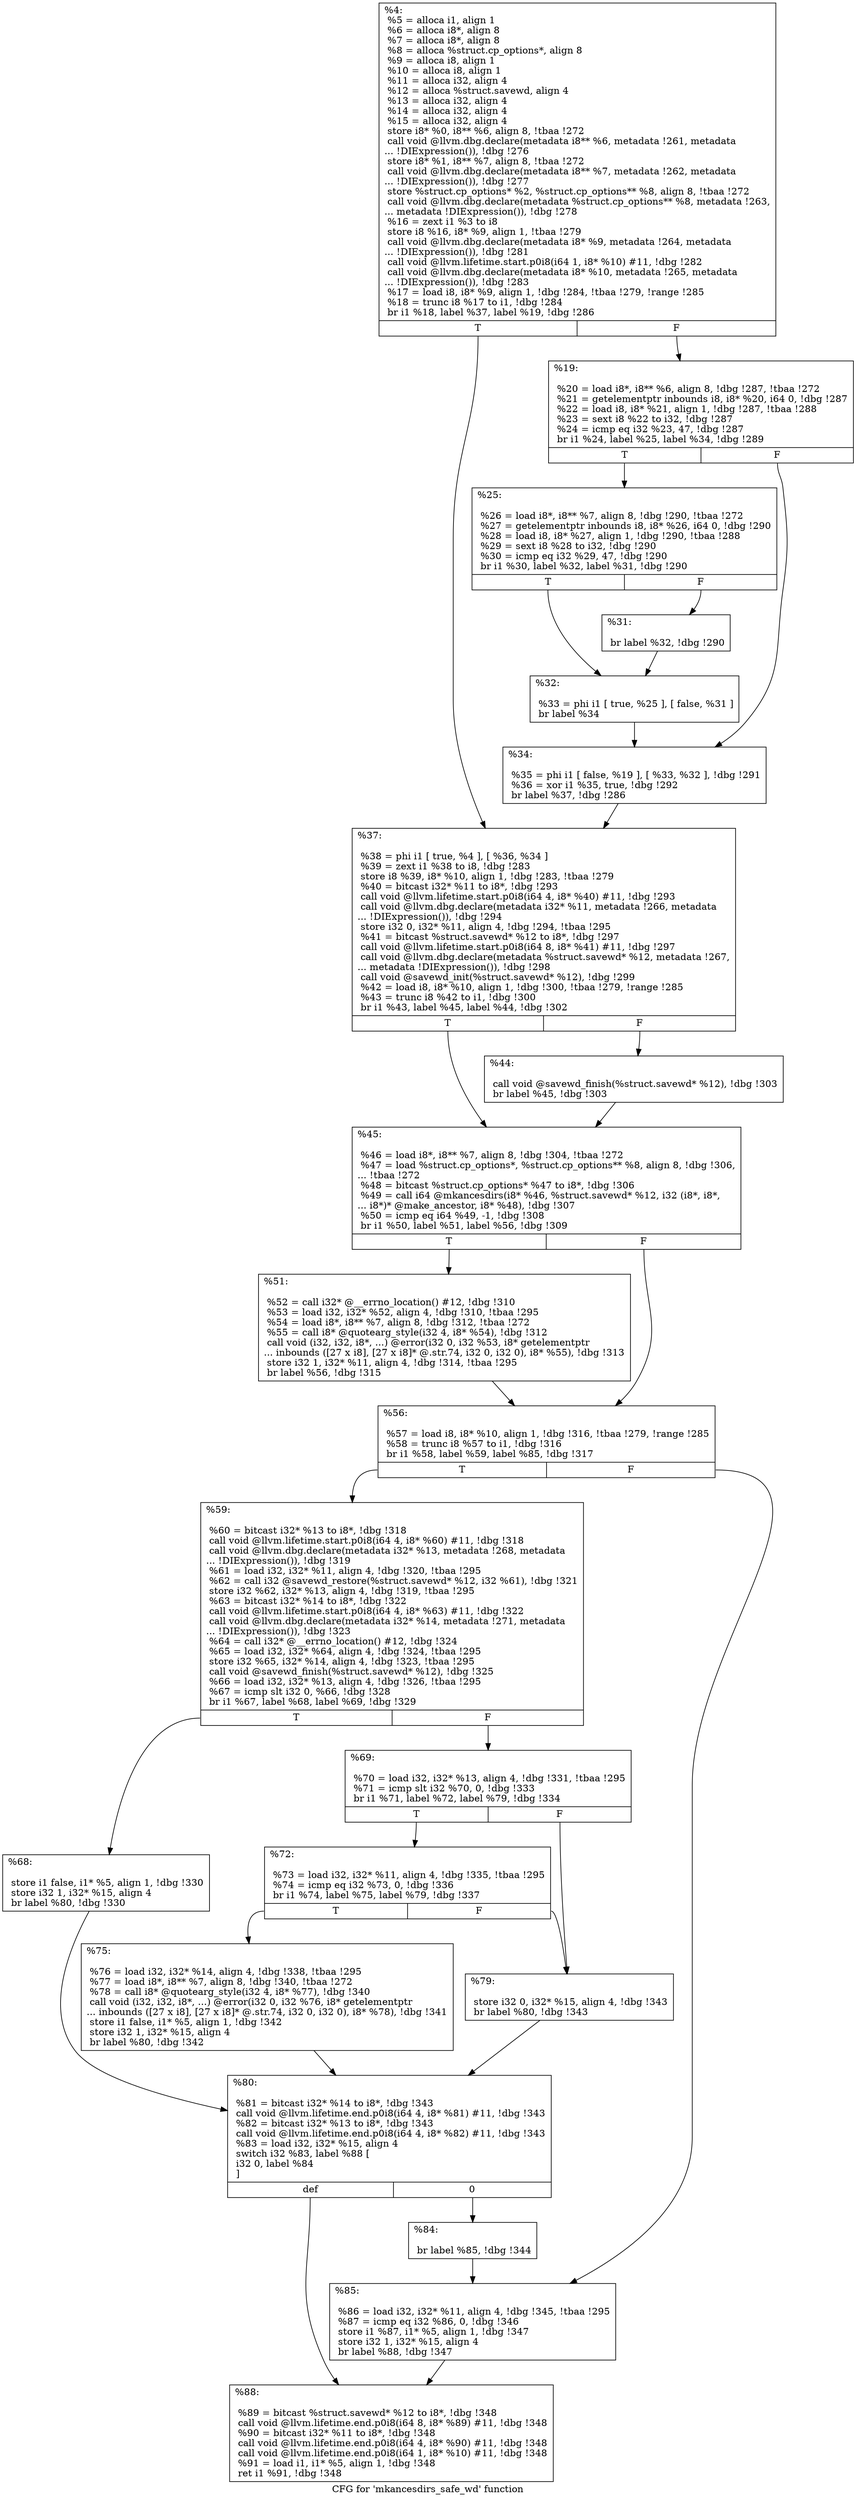 digraph "CFG for 'mkancesdirs_safe_wd' function" {
	label="CFG for 'mkancesdirs_safe_wd' function";

	Node0x881640 [shape=record,label="{%4:\l  %5 = alloca i1, align 1\l  %6 = alloca i8*, align 8\l  %7 = alloca i8*, align 8\l  %8 = alloca %struct.cp_options*, align 8\l  %9 = alloca i8, align 1\l  %10 = alloca i8, align 1\l  %11 = alloca i32, align 4\l  %12 = alloca %struct.savewd, align 4\l  %13 = alloca i32, align 4\l  %14 = alloca i32, align 4\l  %15 = alloca i32, align 4\l  store i8* %0, i8** %6, align 8, !tbaa !272\l  call void @llvm.dbg.declare(metadata i8** %6, metadata !261, metadata\l... !DIExpression()), !dbg !276\l  store i8* %1, i8** %7, align 8, !tbaa !272\l  call void @llvm.dbg.declare(metadata i8** %7, metadata !262, metadata\l... !DIExpression()), !dbg !277\l  store %struct.cp_options* %2, %struct.cp_options** %8, align 8, !tbaa !272\l  call void @llvm.dbg.declare(metadata %struct.cp_options** %8, metadata !263,\l... metadata !DIExpression()), !dbg !278\l  %16 = zext i1 %3 to i8\l  store i8 %16, i8* %9, align 1, !tbaa !279\l  call void @llvm.dbg.declare(metadata i8* %9, metadata !264, metadata\l... !DIExpression()), !dbg !281\l  call void @llvm.lifetime.start.p0i8(i64 1, i8* %10) #11, !dbg !282\l  call void @llvm.dbg.declare(metadata i8* %10, metadata !265, metadata\l... !DIExpression()), !dbg !283\l  %17 = load i8, i8* %9, align 1, !dbg !284, !tbaa !279, !range !285\l  %18 = trunc i8 %17 to i1, !dbg !284\l  br i1 %18, label %37, label %19, !dbg !286\l|{<s0>T|<s1>F}}"];
	Node0x881640:s0 -> Node0x8822b0;
	Node0x881640:s1 -> Node0x882120;
	Node0x882120 [shape=record,label="{%19:\l\l  %20 = load i8*, i8** %6, align 8, !dbg !287, !tbaa !272\l  %21 = getelementptr inbounds i8, i8* %20, i64 0, !dbg !287\l  %22 = load i8, i8* %21, align 1, !dbg !287, !tbaa !288\l  %23 = sext i8 %22 to i32, !dbg !287\l  %24 = icmp eq i32 %23, 47, !dbg !287\l  br i1 %24, label %25, label %34, !dbg !289\l|{<s0>T|<s1>F}}"];
	Node0x882120:s0 -> Node0x882170;
	Node0x882120:s1 -> Node0x882260;
	Node0x882170 [shape=record,label="{%25:\l\l  %26 = load i8*, i8** %7, align 8, !dbg !290, !tbaa !272\l  %27 = getelementptr inbounds i8, i8* %26, i64 0, !dbg !290\l  %28 = load i8, i8* %27, align 1, !dbg !290, !tbaa !288\l  %29 = sext i8 %28 to i32, !dbg !290\l  %30 = icmp eq i32 %29, 47, !dbg !290\l  br i1 %30, label %32, label %31, !dbg !290\l|{<s0>T|<s1>F}}"];
	Node0x882170:s0 -> Node0x882210;
	Node0x882170:s1 -> Node0x8821c0;
	Node0x8821c0 [shape=record,label="{%31:\l\l  br label %32, !dbg !290\l}"];
	Node0x8821c0 -> Node0x882210;
	Node0x882210 [shape=record,label="{%32:\l\l  %33 = phi i1 [ true, %25 ], [ false, %31 ]\l  br label %34\l}"];
	Node0x882210 -> Node0x882260;
	Node0x882260 [shape=record,label="{%34:\l\l  %35 = phi i1 [ false, %19 ], [ %33, %32 ], !dbg !291\l  %36 = xor i1 %35, true, !dbg !292\l  br label %37, !dbg !286\l}"];
	Node0x882260 -> Node0x8822b0;
	Node0x8822b0 [shape=record,label="{%37:\l\l  %38 = phi i1 [ true, %4 ], [ %36, %34 ]\l  %39 = zext i1 %38 to i8, !dbg !283\l  store i8 %39, i8* %10, align 1, !dbg !283, !tbaa !279\l  %40 = bitcast i32* %11 to i8*, !dbg !293\l  call void @llvm.lifetime.start.p0i8(i64 4, i8* %40) #11, !dbg !293\l  call void @llvm.dbg.declare(metadata i32* %11, metadata !266, metadata\l... !DIExpression()), !dbg !294\l  store i32 0, i32* %11, align 4, !dbg !294, !tbaa !295\l  %41 = bitcast %struct.savewd* %12 to i8*, !dbg !297\l  call void @llvm.lifetime.start.p0i8(i64 8, i8* %41) #11, !dbg !297\l  call void @llvm.dbg.declare(metadata %struct.savewd* %12, metadata !267,\l... metadata !DIExpression()), !dbg !298\l  call void @savewd_init(%struct.savewd* %12), !dbg !299\l  %42 = load i8, i8* %10, align 1, !dbg !300, !tbaa !279, !range !285\l  %43 = trunc i8 %42 to i1, !dbg !300\l  br i1 %43, label %45, label %44, !dbg !302\l|{<s0>T|<s1>F}}"];
	Node0x8822b0:s0 -> Node0x882350;
	Node0x8822b0:s1 -> Node0x882300;
	Node0x882300 [shape=record,label="{%44:\l\l  call void @savewd_finish(%struct.savewd* %12), !dbg !303\l  br label %45, !dbg !303\l}"];
	Node0x882300 -> Node0x882350;
	Node0x882350 [shape=record,label="{%45:\l\l  %46 = load i8*, i8** %7, align 8, !dbg !304, !tbaa !272\l  %47 = load %struct.cp_options*, %struct.cp_options** %8, align 8, !dbg !306,\l... !tbaa !272\l  %48 = bitcast %struct.cp_options* %47 to i8*, !dbg !306\l  %49 = call i64 @mkancesdirs(i8* %46, %struct.savewd* %12, i32 (i8*, i8*,\l... i8*)* @make_ancestor, i8* %48), !dbg !307\l  %50 = icmp eq i64 %49, -1, !dbg !308\l  br i1 %50, label %51, label %56, !dbg !309\l|{<s0>T|<s1>F}}"];
	Node0x882350:s0 -> Node0x8823a0;
	Node0x882350:s1 -> Node0x8823f0;
	Node0x8823a0 [shape=record,label="{%51:\l\l  %52 = call i32* @__errno_location() #12, !dbg !310\l  %53 = load i32, i32* %52, align 4, !dbg !310, !tbaa !295\l  %54 = load i8*, i8** %7, align 8, !dbg !312, !tbaa !272\l  %55 = call i8* @quotearg_style(i32 4, i8* %54), !dbg !312\l  call void (i32, i32, i8*, ...) @error(i32 0, i32 %53, i8* getelementptr\l... inbounds ([27 x i8], [27 x i8]* @.str.74, i32 0, i32 0), i8* %55), !dbg !313\l  store i32 1, i32* %11, align 4, !dbg !314, !tbaa !295\l  br label %56, !dbg !315\l}"];
	Node0x8823a0 -> Node0x8823f0;
	Node0x8823f0 [shape=record,label="{%56:\l\l  %57 = load i8, i8* %10, align 1, !dbg !316, !tbaa !279, !range !285\l  %58 = trunc i8 %57 to i1, !dbg !316\l  br i1 %58, label %59, label %85, !dbg !317\l|{<s0>T|<s1>F}}"];
	Node0x8823f0:s0 -> Node0x882440;
	Node0x8823f0:s1 -> Node0x8826c0;
	Node0x882440 [shape=record,label="{%59:\l\l  %60 = bitcast i32* %13 to i8*, !dbg !318\l  call void @llvm.lifetime.start.p0i8(i64 4, i8* %60) #11, !dbg !318\l  call void @llvm.dbg.declare(metadata i32* %13, metadata !268, metadata\l... !DIExpression()), !dbg !319\l  %61 = load i32, i32* %11, align 4, !dbg !320, !tbaa !295\l  %62 = call i32 @savewd_restore(%struct.savewd* %12, i32 %61), !dbg !321\l  store i32 %62, i32* %13, align 4, !dbg !319, !tbaa !295\l  %63 = bitcast i32* %14 to i8*, !dbg !322\l  call void @llvm.lifetime.start.p0i8(i64 4, i8* %63) #11, !dbg !322\l  call void @llvm.dbg.declare(metadata i32* %14, metadata !271, metadata\l... !DIExpression()), !dbg !323\l  %64 = call i32* @__errno_location() #12, !dbg !324\l  %65 = load i32, i32* %64, align 4, !dbg !324, !tbaa !295\l  store i32 %65, i32* %14, align 4, !dbg !323, !tbaa !295\l  call void @savewd_finish(%struct.savewd* %12), !dbg !325\l  %66 = load i32, i32* %13, align 4, !dbg !326, !tbaa !295\l  %67 = icmp slt i32 0, %66, !dbg !328\l  br i1 %67, label %68, label %69, !dbg !329\l|{<s0>T|<s1>F}}"];
	Node0x882440:s0 -> Node0x882490;
	Node0x882440:s1 -> Node0x8824e0;
	Node0x882490 [shape=record,label="{%68:\l\l  store i1 false, i1* %5, align 1, !dbg !330\l  store i32 1, i32* %15, align 4\l  br label %80, !dbg !330\l}"];
	Node0x882490 -> Node0x882620;
	Node0x8824e0 [shape=record,label="{%69:\l\l  %70 = load i32, i32* %13, align 4, !dbg !331, !tbaa !295\l  %71 = icmp slt i32 %70, 0, !dbg !333\l  br i1 %71, label %72, label %79, !dbg !334\l|{<s0>T|<s1>F}}"];
	Node0x8824e0:s0 -> Node0x882530;
	Node0x8824e0:s1 -> Node0x8825d0;
	Node0x882530 [shape=record,label="{%72:\l\l  %73 = load i32, i32* %11, align 4, !dbg !335, !tbaa !295\l  %74 = icmp eq i32 %73, 0, !dbg !336\l  br i1 %74, label %75, label %79, !dbg !337\l|{<s0>T|<s1>F}}"];
	Node0x882530:s0 -> Node0x882580;
	Node0x882530:s1 -> Node0x8825d0;
	Node0x882580 [shape=record,label="{%75:\l\l  %76 = load i32, i32* %14, align 4, !dbg !338, !tbaa !295\l  %77 = load i8*, i8** %7, align 8, !dbg !340, !tbaa !272\l  %78 = call i8* @quotearg_style(i32 4, i8* %77), !dbg !340\l  call void (i32, i32, i8*, ...) @error(i32 0, i32 %76, i8* getelementptr\l... inbounds ([27 x i8], [27 x i8]* @.str.74, i32 0, i32 0), i8* %78), !dbg !341\l  store i1 false, i1* %5, align 1, !dbg !342\l  store i32 1, i32* %15, align 4\l  br label %80, !dbg !342\l}"];
	Node0x882580 -> Node0x882620;
	Node0x8825d0 [shape=record,label="{%79:\l\l  store i32 0, i32* %15, align 4, !dbg !343\l  br label %80, !dbg !343\l}"];
	Node0x8825d0 -> Node0x882620;
	Node0x882620 [shape=record,label="{%80:\l\l  %81 = bitcast i32* %14 to i8*, !dbg !343\l  call void @llvm.lifetime.end.p0i8(i64 4, i8* %81) #11, !dbg !343\l  %82 = bitcast i32* %13 to i8*, !dbg !343\l  call void @llvm.lifetime.end.p0i8(i64 4, i8* %82) #11, !dbg !343\l  %83 = load i32, i32* %15, align 4\l  switch i32 %83, label %88 [\l    i32 0, label %84\l  ]\l|{<s0>def|<s1>0}}"];
	Node0x882620:s0 -> Node0x882710;
	Node0x882620:s1 -> Node0x882670;
	Node0x882670 [shape=record,label="{%84:\l\l  br label %85, !dbg !344\l}"];
	Node0x882670 -> Node0x8826c0;
	Node0x8826c0 [shape=record,label="{%85:\l\l  %86 = load i32, i32* %11, align 4, !dbg !345, !tbaa !295\l  %87 = icmp eq i32 %86, 0, !dbg !346\l  store i1 %87, i1* %5, align 1, !dbg !347\l  store i32 1, i32* %15, align 4\l  br label %88, !dbg !347\l}"];
	Node0x8826c0 -> Node0x882710;
	Node0x882710 [shape=record,label="{%88:\l\l  %89 = bitcast %struct.savewd* %12 to i8*, !dbg !348\l  call void @llvm.lifetime.end.p0i8(i64 8, i8* %89) #11, !dbg !348\l  %90 = bitcast i32* %11 to i8*, !dbg !348\l  call void @llvm.lifetime.end.p0i8(i64 4, i8* %90) #11, !dbg !348\l  call void @llvm.lifetime.end.p0i8(i64 1, i8* %10) #11, !dbg !348\l  %91 = load i1, i1* %5, align 1, !dbg !348\l  ret i1 %91, !dbg !348\l}"];
}
